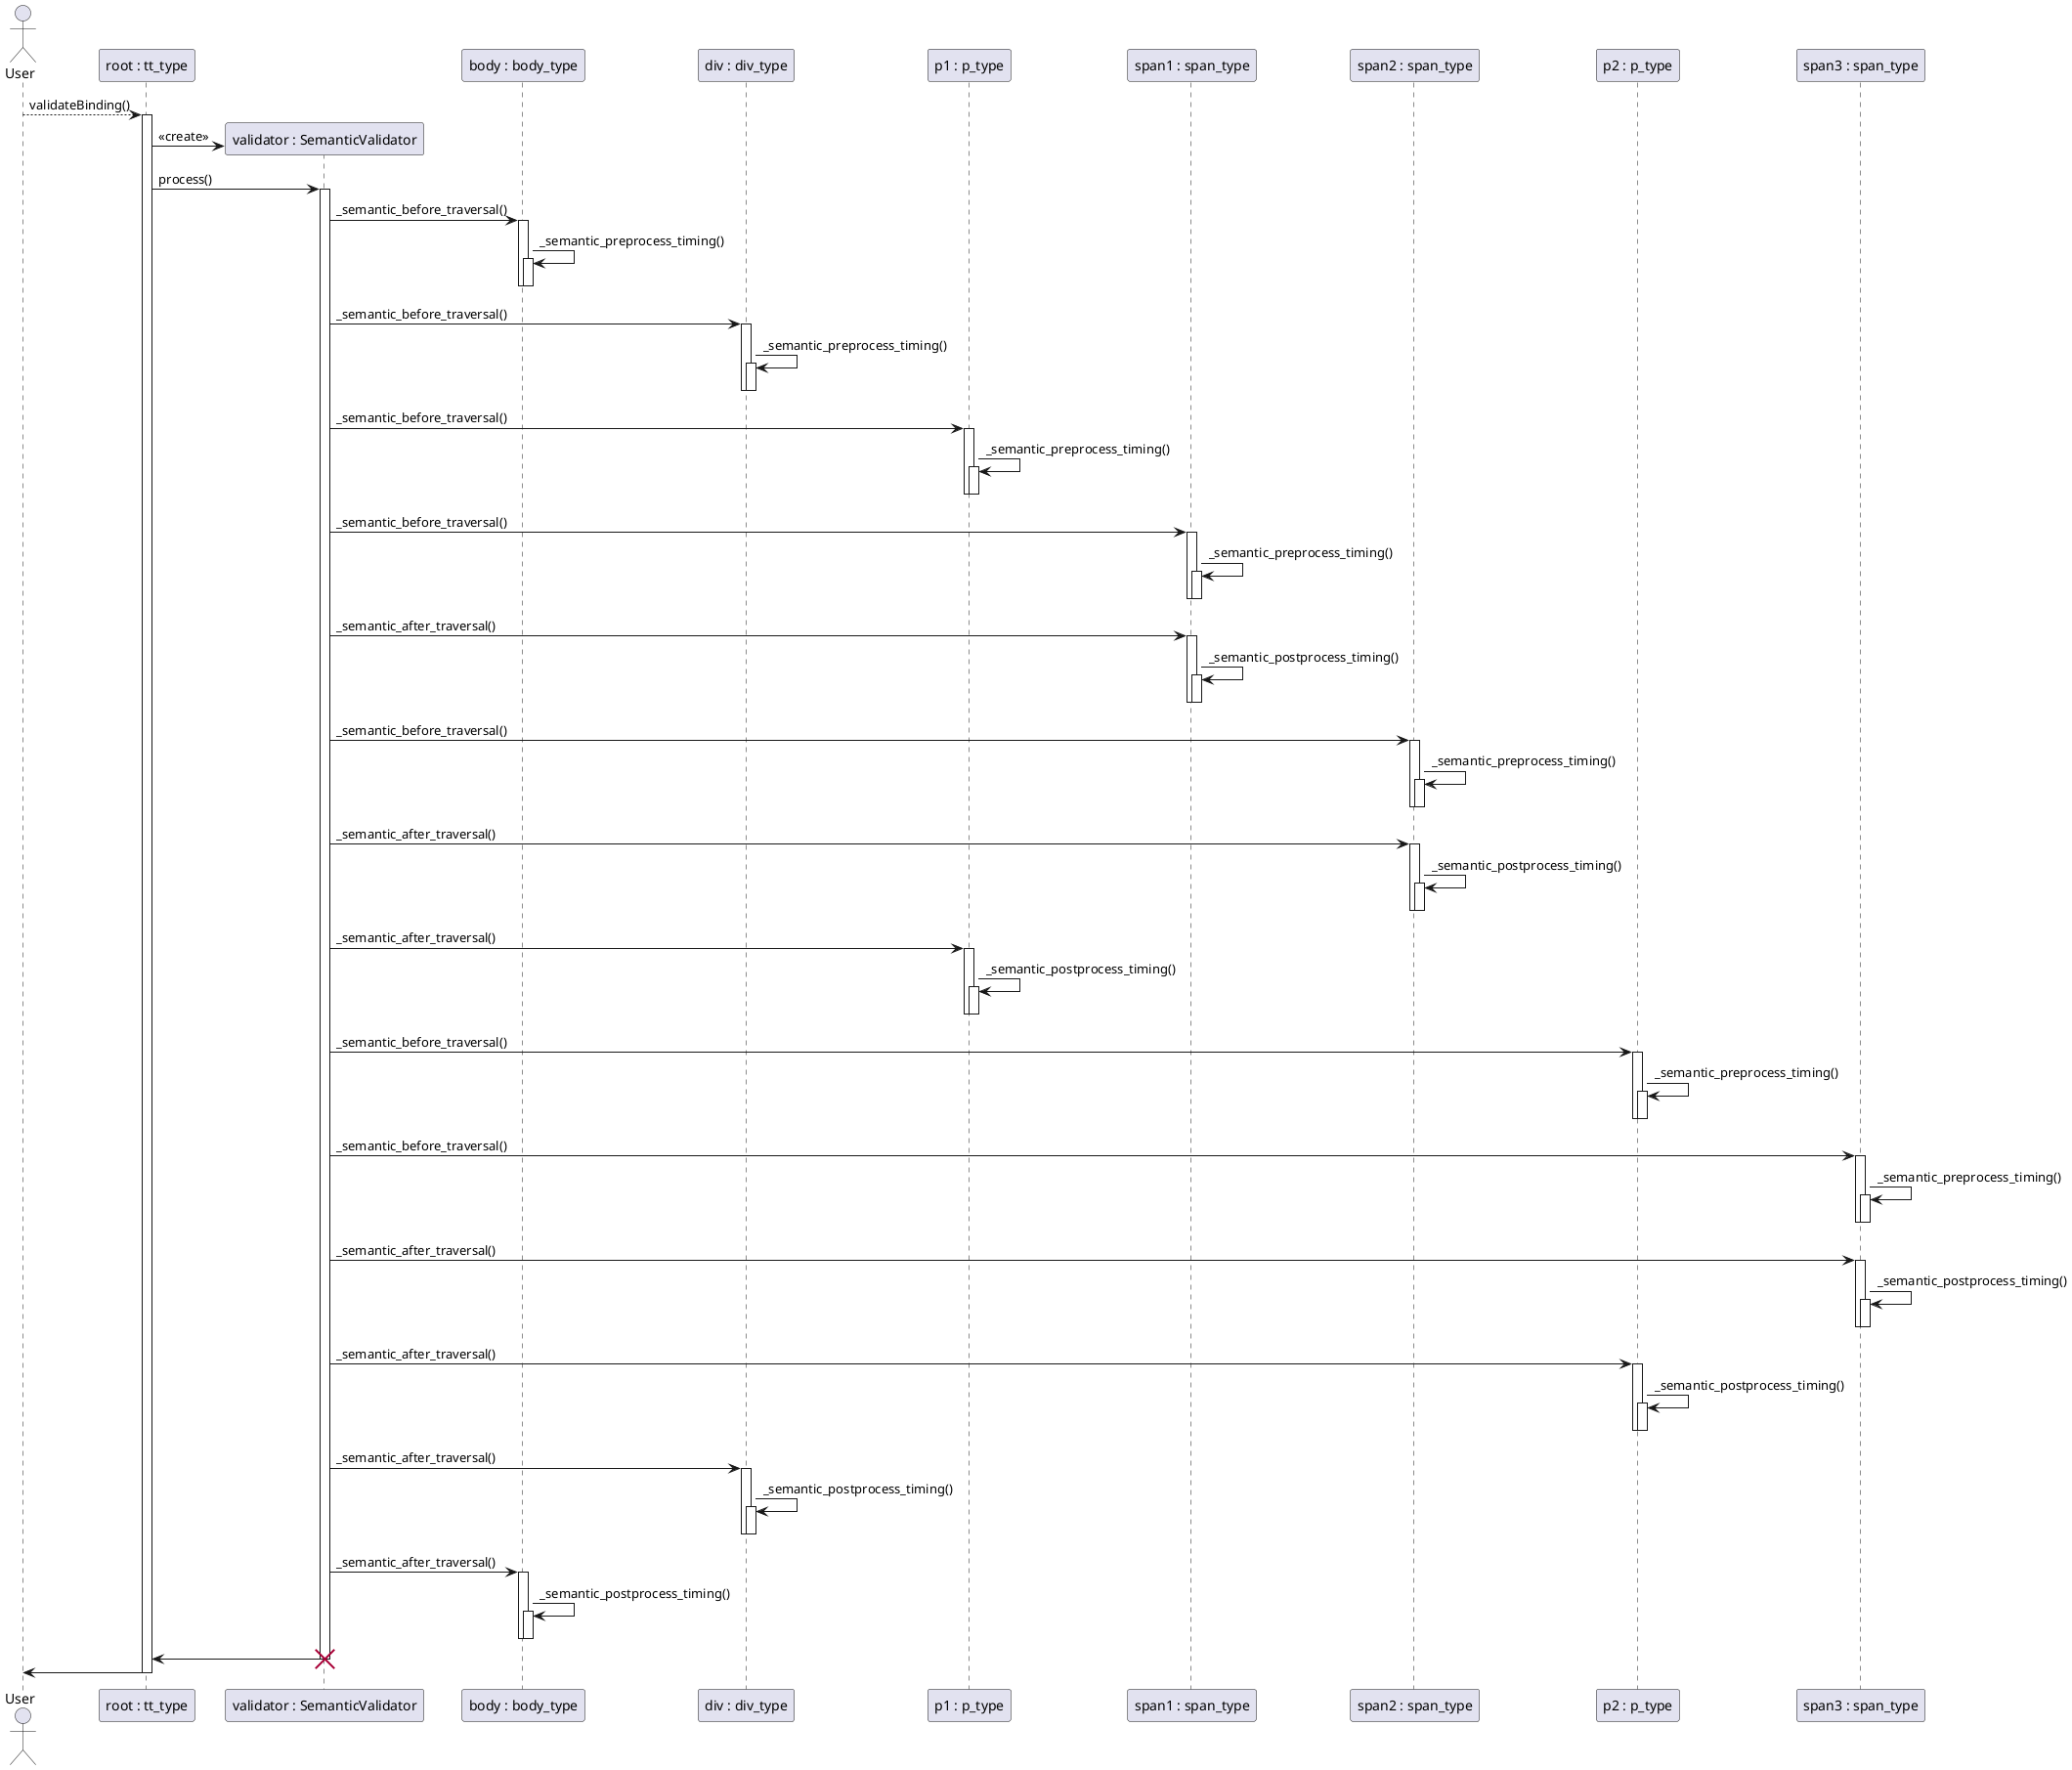 @startuml

actor User
User --> "root : tt_type" as root: validateBinding()
activate root

create "validator : SemanticValidator" as validator
root -> validator : <<create>>
root -> validator : process()
activate validator

validator -> "body : body_type" as body: _semantic_before_traversal()
activate body

body -> body : _semantic_preprocess_timing()
activate body
deactivate body

deactivate body

validator -> "div : div_type" as div: _semantic_before_traversal()
activate div

div -> div : _semantic_preprocess_timing()
activate div
deactivate div

deactivate div

validator -> "p1 : p_type" as p1 : _semantic_before_traversal()
activate p1

p1 -> p1 : _semantic_preprocess_timing()
activate p1
deactivate p1

deactivate p1

validator -> "span1 : span_type" as span1 : _semantic_before_traversal()
activate span1

span1 -> span1 : _semantic_preprocess_timing()
activate span1
deactivate span1

deactivate span1

validator -> span1 : _semantic_after_traversal()
activate span1

span1 -> span1: _semantic_postprocess_timing()
activate span1
deactivate span1

deactivate span1

validator -> "span2 : span_type" as span2 : _semantic_before_traversal()
activate span2

span2 -> span2 : _semantic_preprocess_timing()
activate span2
deactivate span2

deactivate span2

validator -> span2 : _semantic_after_traversal()
activate span2

span2 -> span2 : _semantic_postprocess_timing()
activate span2
deactivate span2

deactivate span2

validator -> p1 : _semantic_after_traversal()
activate p1

p1 -> p1 : _semantic_postprocess_timing()
activate p1
deactivate p1

deactivate p1

validator -> "p2 : p_type" as p2 : _semantic_before_traversal()
activate p2

p2 -> p2 : _semantic_preprocess_timing()
activate p2
deactivate p2

deactivate p2

validator -> "span3 : span_type" as span3 : _semantic_before_traversal()
activate span3

span3 -> span3 : _semantic_preprocess_timing()
activate span3
deactivate span3

deactivate span3

validator -> span3 : _semantic_after_traversal()
activate span3

span3 -> span3 : _semantic_postprocess_timing()
activate span3
deactivate span3

deactivate span3

validator -> p2 : _semantic_after_traversal()
activate p2

p2 -> p2 : _semantic_postprocess_timing()
activate p2
deactivate p2

deactivate p2

validator -> div : _semantic_after_traversal()
activate div

div -> div : _semantic_postprocess_timing()
activate div
deactivate div

deactivate div

validator -> body : _semantic_after_traversal()
activate body

body -> body : _semantic_postprocess_timing()
activate body
deactivate body

deactivate body

root <- validator
destroy validator
User <- root

deactivate root

@enduml
